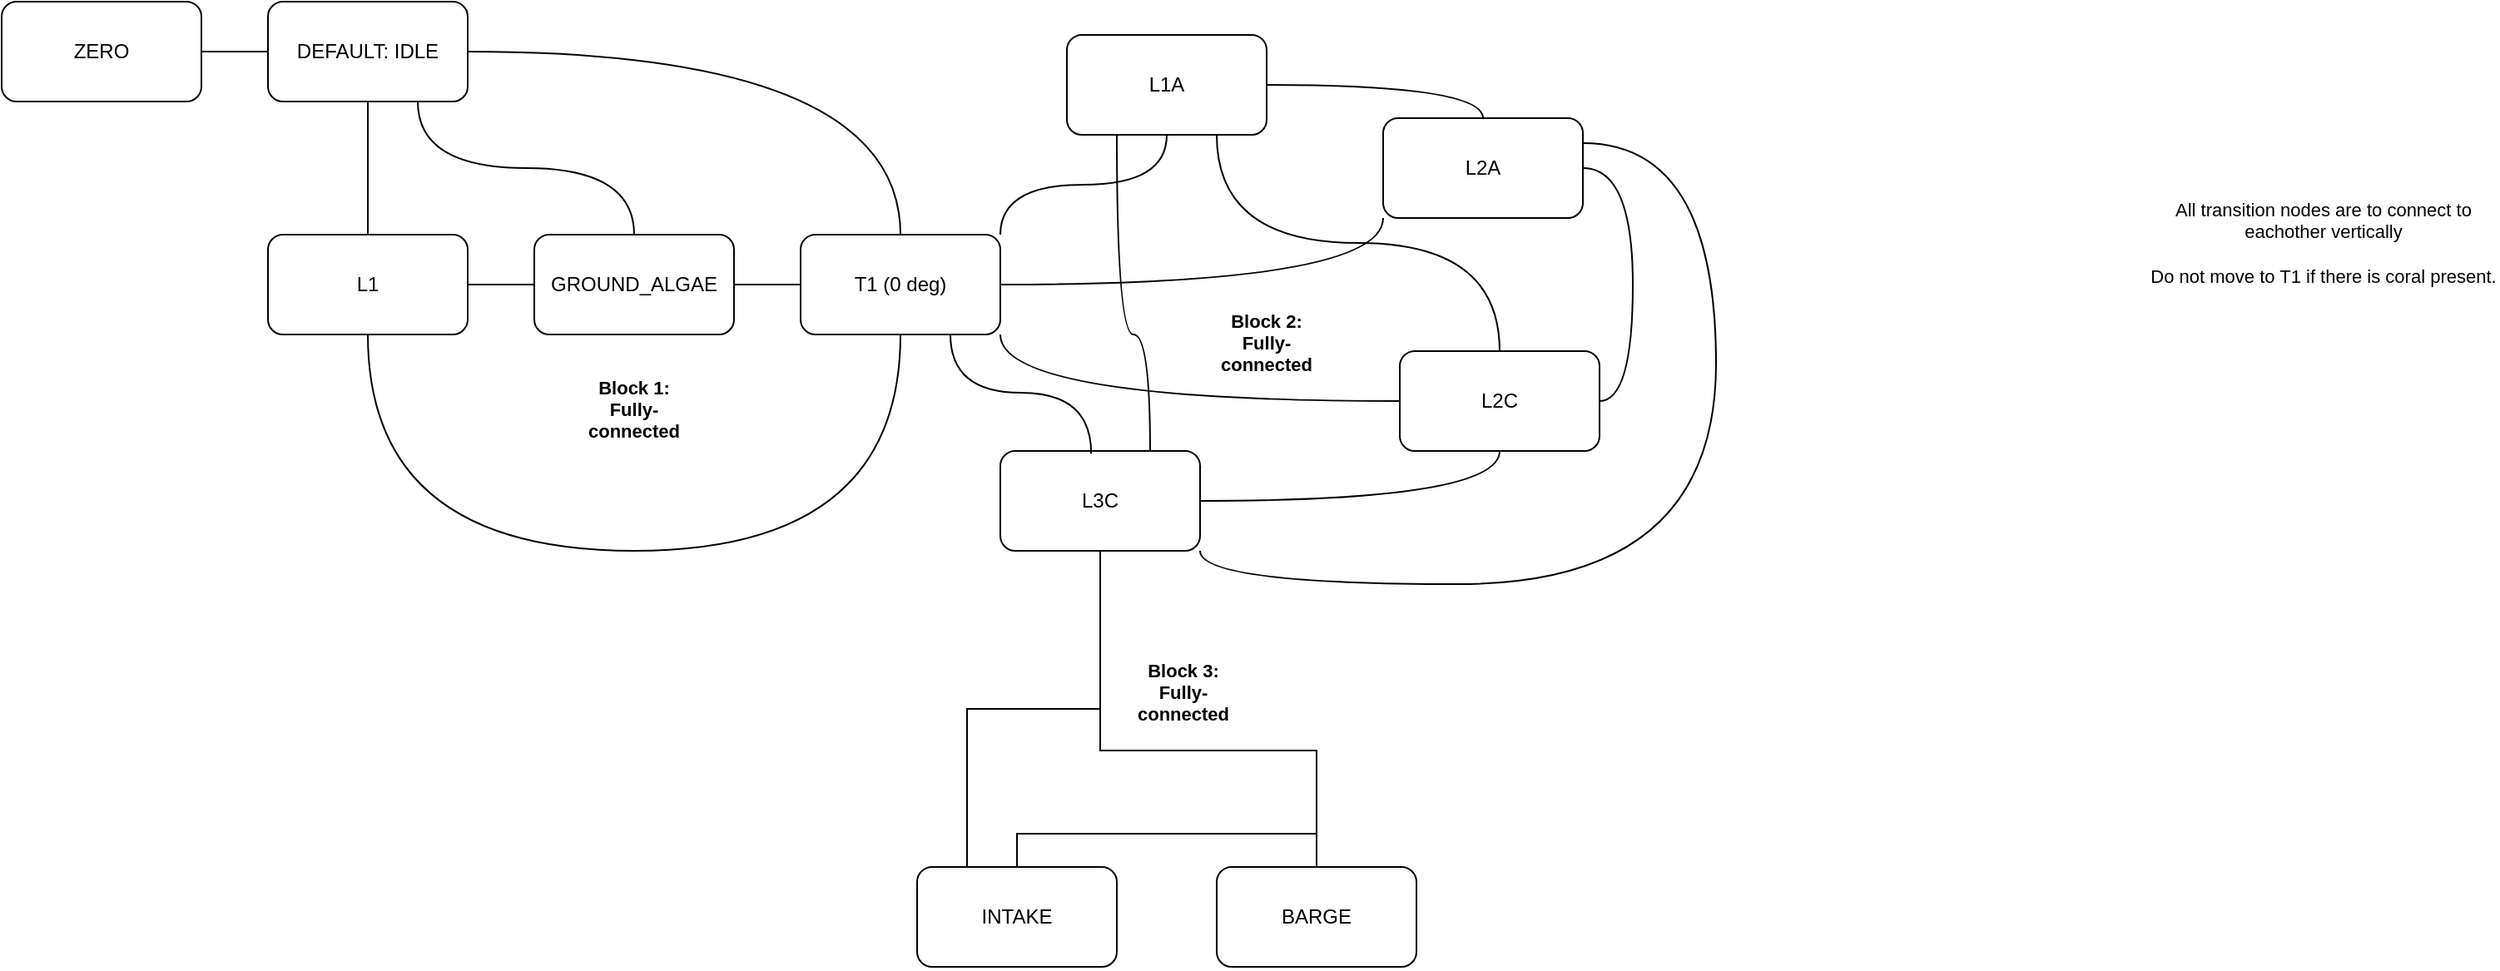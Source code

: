 <mxfile version="26.1.1">
  <diagram name="Page-1" id="9askmqCc3vtXR9fJzsnG">
    <mxGraphModel dx="816" dy="598" grid="1" gridSize="10" guides="1" tooltips="1" connect="1" arrows="1" fold="1" page="1" pageScale="1" pageWidth="1700" pageHeight="1100" math="0" shadow="0">
      <root>
        <mxCell id="0" />
        <mxCell id="1" parent="0" />
        <mxCell id="aKWXB8N21FQL_baii1oH-1" style="edgeStyle=orthogonalEdgeStyle;rounded=0;orthogonalLoop=1;jettySize=auto;html=1;exitX=0.5;exitY=1;exitDx=0;exitDy=0;entryX=0.5;entryY=0;entryDx=0;entryDy=0;endArrow=none;startFill=0;" edge="1" parent="1" source="4MImLhvEphkxSikirKIt-1" target="4MImLhvEphkxSikirKIt-2">
          <mxGeometry relative="1" as="geometry" />
        </mxCell>
        <mxCell id="aKWXB8N21FQL_baii1oH-71" style="edgeStyle=orthogonalEdgeStyle;shape=connector;curved=1;rounded=0;orthogonalLoop=1;jettySize=auto;html=1;exitX=0.75;exitY=1;exitDx=0;exitDy=0;entryX=0.5;entryY=0;entryDx=0;entryDy=0;strokeColor=default;align=center;verticalAlign=middle;fontFamily=Helvetica;fontSize=11;fontColor=default;labelBackgroundColor=default;startFill=0;endArrow=none;" edge="1" parent="1" source="4MImLhvEphkxSikirKIt-1" target="4MImLhvEphkxSikirKIt-35">
          <mxGeometry relative="1" as="geometry" />
        </mxCell>
        <mxCell id="aKWXB8N21FQL_baii1oH-73" style="edgeStyle=orthogonalEdgeStyle;shape=connector;curved=1;rounded=0;orthogonalLoop=1;jettySize=auto;html=1;exitX=1;exitY=0.5;exitDx=0;exitDy=0;entryX=0.5;entryY=0;entryDx=0;entryDy=0;strokeColor=default;align=center;verticalAlign=middle;fontFamily=Helvetica;fontSize=11;fontColor=default;labelBackgroundColor=default;startFill=0;endArrow=none;" edge="1" parent="1" source="4MImLhvEphkxSikirKIt-1" target="4MImLhvEphkxSikirKIt-8">
          <mxGeometry relative="1" as="geometry" />
        </mxCell>
        <mxCell id="4MImLhvEphkxSikirKIt-1" value="DEFAULT: IDLE" style="rounded=1;whiteSpace=wrap;html=1;" parent="1" vertex="1">
          <mxGeometry x="200" y="40" width="120" height="60" as="geometry" />
        </mxCell>
        <mxCell id="aKWXB8N21FQL_baii1oH-65" style="edgeStyle=orthogonalEdgeStyle;shape=connector;curved=1;rounded=0;orthogonalLoop=1;jettySize=auto;html=1;exitX=0.5;exitY=1;exitDx=0;exitDy=0;strokeColor=default;align=center;verticalAlign=middle;fontFamily=Helvetica;fontSize=11;fontColor=default;labelBackgroundColor=default;startFill=0;endArrow=none;" edge="1" parent="1" source="4MImLhvEphkxSikirKIt-5" target="4MImLhvEphkxSikirKIt-6">
          <mxGeometry relative="1" as="geometry" />
        </mxCell>
        <mxCell id="4MImLhvEphkxSikirKIt-5" value="L2C" style="rounded=1;whiteSpace=wrap;html=1;" parent="1" vertex="1">
          <mxGeometry x="880" y="250" width="120" height="60" as="geometry" />
        </mxCell>
        <mxCell id="aKWXB8N21FQL_baii1oH-35" style="edgeStyle=orthogonalEdgeStyle;shape=connector;rounded=0;orthogonalLoop=1;jettySize=auto;html=1;exitX=0.5;exitY=1;exitDx=0;exitDy=0;entryX=0.5;entryY=1;entryDx=0;entryDy=0;strokeColor=default;align=center;verticalAlign=middle;fontFamily=Helvetica;fontSize=11;fontColor=default;labelBackgroundColor=default;startFill=0;endArrow=none;" edge="1" parent="1" source="4MImLhvEphkxSikirKIt-6" target="aKWXB8N21FQL_baii1oH-34">
          <mxGeometry relative="1" as="geometry">
            <Array as="points">
              <mxPoint x="740" y="490" />
              <mxPoint x="870" y="490" />
            </Array>
          </mxGeometry>
        </mxCell>
        <mxCell id="4MImLhvEphkxSikirKIt-6" value="L3C" style="rounded=1;whiteSpace=wrap;html=1;" parent="1" vertex="1">
          <mxGeometry x="640" y="310" width="120" height="60" as="geometry" />
        </mxCell>
        <mxCell id="aKWXB8N21FQL_baii1oH-68" style="edgeStyle=orthogonalEdgeStyle;shape=connector;curved=1;rounded=0;orthogonalLoop=1;jettySize=auto;html=1;exitX=0.5;exitY=1;exitDx=0;exitDy=0;entryX=0.5;entryY=1;entryDx=0;entryDy=0;strokeColor=default;align=center;verticalAlign=middle;fontFamily=Helvetica;fontSize=11;fontColor=default;labelBackgroundColor=default;startFill=0;endArrow=none;" edge="1" parent="1" source="4MImLhvEphkxSikirKIt-2" target="4MImLhvEphkxSikirKIt-8">
          <mxGeometry relative="1" as="geometry">
            <Array as="points">
              <mxPoint x="260" y="370" />
              <mxPoint x="580" y="370" />
            </Array>
          </mxGeometry>
        </mxCell>
        <mxCell id="aKWXB8N21FQL_baii1oH-69" style="edgeStyle=orthogonalEdgeStyle;shape=connector;curved=1;rounded=0;orthogonalLoop=1;jettySize=auto;html=1;exitX=1;exitY=0.5;exitDx=0;exitDy=0;strokeColor=default;align=center;verticalAlign=middle;fontFamily=Helvetica;fontSize=11;fontColor=default;labelBackgroundColor=default;startFill=0;endArrow=none;" edge="1" parent="1" source="4MImLhvEphkxSikirKIt-2" target="4MImLhvEphkxSikirKIt-35">
          <mxGeometry relative="1" as="geometry" />
        </mxCell>
        <mxCell id="4MImLhvEphkxSikirKIt-2" value="L1" style="rounded=1;whiteSpace=wrap;html=1;" parent="1" vertex="1">
          <mxGeometry x="200" y="180" width="120" height="60" as="geometry" />
        </mxCell>
        <mxCell id="aKWXB8N21FQL_baii1oH-53" style="edgeStyle=orthogonalEdgeStyle;shape=connector;curved=1;rounded=0;orthogonalLoop=1;jettySize=auto;html=1;exitX=1;exitY=1;exitDx=0;exitDy=0;entryX=0;entryY=0.5;entryDx=0;entryDy=0;strokeColor=default;align=center;verticalAlign=middle;fontFamily=Helvetica;fontSize=11;fontColor=default;labelBackgroundColor=default;startFill=0;endArrow=none;" edge="1" parent="1" source="4MImLhvEphkxSikirKIt-8" target="4MImLhvEphkxSikirKIt-5">
          <mxGeometry relative="1" as="geometry" />
        </mxCell>
        <mxCell id="aKWXB8N21FQL_baii1oH-54" style="edgeStyle=orthogonalEdgeStyle;shape=connector;curved=1;rounded=0;orthogonalLoop=1;jettySize=auto;html=1;exitX=1;exitY=0.5;exitDx=0;exitDy=0;entryX=0;entryY=1;entryDx=0;entryDy=0;strokeColor=default;align=center;verticalAlign=middle;fontFamily=Helvetica;fontSize=11;fontColor=default;labelBackgroundColor=default;startFill=0;endArrow=none;" edge="1" parent="1" source="4MImLhvEphkxSikirKIt-8" target="4MImLhvEphkxSikirKIt-33">
          <mxGeometry relative="1" as="geometry" />
        </mxCell>
        <mxCell id="aKWXB8N21FQL_baii1oH-55" style="edgeStyle=orthogonalEdgeStyle;shape=connector;curved=1;rounded=0;orthogonalLoop=1;jettySize=auto;html=1;exitX=1;exitY=0;exitDx=0;exitDy=0;entryX=0.5;entryY=1;entryDx=0;entryDy=0;strokeColor=default;align=center;verticalAlign=middle;fontFamily=Helvetica;fontSize=11;fontColor=default;labelBackgroundColor=default;startFill=0;endArrow=none;" edge="1" parent="1" source="4MImLhvEphkxSikirKIt-8" target="aKWXB8N21FQL_baii1oH-38">
          <mxGeometry relative="1" as="geometry" />
        </mxCell>
        <mxCell id="4MImLhvEphkxSikirKIt-8" value="T1 (0 deg)" style="rounded=1;whiteSpace=wrap;html=1;" parent="1" vertex="1">
          <mxGeometry x="520" y="180" width="120" height="60" as="geometry" />
        </mxCell>
        <mxCell id="aKWXB8N21FQL_baii1oH-36" style="edgeStyle=orthogonalEdgeStyle;shape=connector;rounded=0;orthogonalLoop=1;jettySize=auto;html=1;exitX=0.5;exitY=0;exitDx=0;exitDy=0;entryX=0.5;entryY=0;entryDx=0;entryDy=0;strokeColor=default;align=center;verticalAlign=middle;fontFamily=Helvetica;fontSize=11;fontColor=default;labelBackgroundColor=default;startFill=0;endArrow=none;" edge="1" parent="1" source="4MImLhvEphkxSikirKIt-28" target="aKWXB8N21FQL_baii1oH-34">
          <mxGeometry relative="1" as="geometry" />
        </mxCell>
        <mxCell id="aKWXB8N21FQL_baii1oH-37" style="edgeStyle=orthogonalEdgeStyle;shape=connector;rounded=0;orthogonalLoop=1;jettySize=auto;html=1;exitX=0.25;exitY=0;exitDx=0;exitDy=0;entryX=0.5;entryY=1;entryDx=0;entryDy=0;strokeColor=default;align=center;verticalAlign=middle;fontFamily=Helvetica;fontSize=11;fontColor=default;labelBackgroundColor=default;startFill=0;endArrow=none;" edge="1" parent="1" source="4MImLhvEphkxSikirKIt-28" target="4MImLhvEphkxSikirKIt-6">
          <mxGeometry relative="1" as="geometry" />
        </mxCell>
        <mxCell id="4MImLhvEphkxSikirKIt-28" value="INTAKE" style="rounded=1;whiteSpace=wrap;html=1;" parent="1" vertex="1">
          <mxGeometry x="590" y="560" width="120" height="60" as="geometry" />
        </mxCell>
        <mxCell id="aKWXB8N21FQL_baii1oH-62" style="edgeStyle=orthogonalEdgeStyle;shape=connector;curved=1;rounded=0;orthogonalLoop=1;jettySize=auto;html=1;exitX=1;exitY=0.5;exitDx=0;exitDy=0;entryX=1;entryY=0.5;entryDx=0;entryDy=0;strokeColor=default;align=center;verticalAlign=middle;fontFamily=Helvetica;fontSize=11;fontColor=default;labelBackgroundColor=default;startFill=0;endArrow=none;" edge="1" parent="1" source="4MImLhvEphkxSikirKIt-33" target="4MImLhvEphkxSikirKIt-5">
          <mxGeometry relative="1" as="geometry" />
        </mxCell>
        <mxCell id="aKWXB8N21FQL_baii1oH-64" style="edgeStyle=orthogonalEdgeStyle;shape=connector;curved=1;rounded=0;orthogonalLoop=1;jettySize=auto;html=1;exitX=1;exitY=0.25;exitDx=0;exitDy=0;entryX=1;entryY=1;entryDx=0;entryDy=0;strokeColor=default;align=center;verticalAlign=middle;fontFamily=Helvetica;fontSize=11;fontColor=default;labelBackgroundColor=default;startFill=0;endArrow=none;" edge="1" parent="1" source="4MImLhvEphkxSikirKIt-33" target="4MImLhvEphkxSikirKIt-6">
          <mxGeometry relative="1" as="geometry">
            <Array as="points">
              <mxPoint x="1070" y="125" />
              <mxPoint x="1070" y="390" />
              <mxPoint x="760" y="390" />
            </Array>
          </mxGeometry>
        </mxCell>
        <mxCell id="4MImLhvEphkxSikirKIt-33" value="L2A" style="rounded=1;whiteSpace=wrap;html=1;" parent="1" vertex="1">
          <mxGeometry x="870" y="110" width="120" height="60" as="geometry" />
        </mxCell>
        <mxCell id="aKWXB8N21FQL_baii1oH-70" style="edgeStyle=orthogonalEdgeStyle;shape=connector;curved=1;rounded=0;orthogonalLoop=1;jettySize=auto;html=1;exitX=1;exitY=0.5;exitDx=0;exitDy=0;strokeColor=default;align=center;verticalAlign=middle;fontFamily=Helvetica;fontSize=11;fontColor=default;labelBackgroundColor=default;startFill=0;endArrow=none;" edge="1" parent="1" source="4MImLhvEphkxSikirKIt-35" target="4MImLhvEphkxSikirKIt-8">
          <mxGeometry relative="1" as="geometry" />
        </mxCell>
        <mxCell id="4MImLhvEphkxSikirKIt-35" value="GROUND_ALGAE" style="rounded=1;whiteSpace=wrap;html=1;" parent="1" vertex="1">
          <mxGeometry x="360" y="180" width="120" height="60" as="geometry" />
        </mxCell>
        <mxCell id="aKWXB8N21FQL_baii1oH-4" value="All transition nodes are to connect to eachother vertically&lt;div&gt;&lt;br&gt;&lt;/div&gt;&lt;div&gt;Do not move to T1 if there is coral present.&lt;/div&gt;" style="text;html=1;align=center;verticalAlign=middle;whiteSpace=wrap;rounded=0;fontFamily=Helvetica;fontSize=11;fontColor=default;labelBackgroundColor=default;" vertex="1" parent="1">
          <mxGeometry x="1330" y="170" width="210" height="30" as="geometry" />
        </mxCell>
        <mxCell id="aKWXB8N21FQL_baii1oH-72" style="edgeStyle=orthogonalEdgeStyle;shape=connector;curved=1;rounded=0;orthogonalLoop=1;jettySize=auto;html=1;exitX=1;exitY=0.5;exitDx=0;exitDy=0;entryX=0;entryY=0.5;entryDx=0;entryDy=0;strokeColor=default;align=center;verticalAlign=middle;fontFamily=Helvetica;fontSize=11;fontColor=default;labelBackgroundColor=default;startFill=0;endArrow=none;" edge="1" parent="1" source="aKWXB8N21FQL_baii1oH-22" target="4MImLhvEphkxSikirKIt-1">
          <mxGeometry relative="1" as="geometry" />
        </mxCell>
        <mxCell id="aKWXB8N21FQL_baii1oH-22" value="ZERO" style="rounded=1;whiteSpace=wrap;html=1;" vertex="1" parent="1">
          <mxGeometry x="40" y="40" width="120" height="60" as="geometry" />
        </mxCell>
        <mxCell id="aKWXB8N21FQL_baii1oH-34" value="BARGE" style="rounded=1;whiteSpace=wrap;html=1;" vertex="1" parent="1">
          <mxGeometry x="770" y="560" width="120" height="60" as="geometry" />
        </mxCell>
        <mxCell id="aKWXB8N21FQL_baii1oH-58" style="edgeStyle=orthogonalEdgeStyle;shape=connector;curved=1;rounded=0;orthogonalLoop=1;jettySize=auto;html=1;exitX=1;exitY=0.5;exitDx=0;exitDy=0;entryX=0.5;entryY=0;entryDx=0;entryDy=0;strokeColor=default;align=center;verticalAlign=middle;fontFamily=Helvetica;fontSize=11;fontColor=default;labelBackgroundColor=default;startFill=0;endArrow=none;" edge="1" parent="1" source="aKWXB8N21FQL_baii1oH-38" target="4MImLhvEphkxSikirKIt-33">
          <mxGeometry relative="1" as="geometry" />
        </mxCell>
        <mxCell id="aKWXB8N21FQL_baii1oH-59" style="edgeStyle=orthogonalEdgeStyle;shape=connector;curved=1;rounded=0;orthogonalLoop=1;jettySize=auto;html=1;exitX=0.75;exitY=1;exitDx=0;exitDy=0;entryX=0.5;entryY=0;entryDx=0;entryDy=0;strokeColor=default;align=center;verticalAlign=middle;fontFamily=Helvetica;fontSize=11;fontColor=default;labelBackgroundColor=default;startFill=0;endArrow=none;" edge="1" parent="1" source="aKWXB8N21FQL_baii1oH-38" target="4MImLhvEphkxSikirKIt-5">
          <mxGeometry relative="1" as="geometry" />
        </mxCell>
        <mxCell id="aKWXB8N21FQL_baii1oH-60" style="edgeStyle=orthogonalEdgeStyle;shape=connector;curved=1;rounded=0;orthogonalLoop=1;jettySize=auto;html=1;exitX=0.25;exitY=1;exitDx=0;exitDy=0;entryX=0.75;entryY=0;entryDx=0;entryDy=0;strokeColor=default;align=center;verticalAlign=middle;fontFamily=Helvetica;fontSize=11;fontColor=default;labelBackgroundColor=default;startFill=0;endArrow=none;" edge="1" parent="1" source="aKWXB8N21FQL_baii1oH-38" target="4MImLhvEphkxSikirKIt-6">
          <mxGeometry relative="1" as="geometry">
            <Array as="points">
              <mxPoint x="710" y="240" />
              <mxPoint x="730" y="240" />
            </Array>
          </mxGeometry>
        </mxCell>
        <mxCell id="aKWXB8N21FQL_baii1oH-38" value="L1A" style="rounded=1;whiteSpace=wrap;html=1;" vertex="1" parent="1">
          <mxGeometry x="680" y="60" width="120" height="60" as="geometry" />
        </mxCell>
        <mxCell id="aKWXB8N21FQL_baii1oH-52" style="edgeStyle=orthogonalEdgeStyle;shape=connector;curved=1;rounded=0;orthogonalLoop=1;jettySize=auto;html=1;exitX=0.75;exitY=1;exitDx=0;exitDy=0;entryX=0.455;entryY=0.028;entryDx=0;entryDy=0;entryPerimeter=0;strokeColor=default;align=center;verticalAlign=middle;fontFamily=Helvetica;fontSize=11;fontColor=default;labelBackgroundColor=default;startFill=0;endArrow=none;" edge="1" parent="1" source="4MImLhvEphkxSikirKIt-8" target="4MImLhvEphkxSikirKIt-6">
          <mxGeometry relative="1" as="geometry" />
        </mxCell>
        <mxCell id="aKWXB8N21FQL_baii1oH-66" value="&lt;b&gt;Block 2: Fully-connected&lt;/b&gt;" style="text;html=1;align=center;verticalAlign=middle;whiteSpace=wrap;rounded=0;fontFamily=Helvetica;fontSize=11;fontColor=default;labelBackgroundColor=default;" vertex="1" parent="1">
          <mxGeometry x="770" y="230" width="60" height="30" as="geometry" />
        </mxCell>
        <mxCell id="aKWXB8N21FQL_baii1oH-67" value="&lt;b&gt;Block 3: Fully-connected&lt;/b&gt;" style="text;html=1;align=center;verticalAlign=middle;whiteSpace=wrap;rounded=0;fontFamily=Helvetica;fontSize=11;fontColor=default;labelBackgroundColor=default;" vertex="1" parent="1">
          <mxGeometry x="720" y="440" width="60" height="30" as="geometry" />
        </mxCell>
        <mxCell id="aKWXB8N21FQL_baii1oH-74" value="&lt;b&gt;Block 1: Fully-connected&lt;/b&gt;" style="text;html=1;align=center;verticalAlign=middle;whiteSpace=wrap;rounded=0;fontFamily=Helvetica;fontSize=11;fontColor=default;labelBackgroundColor=default;" vertex="1" parent="1">
          <mxGeometry x="390" y="270" width="60" height="30" as="geometry" />
        </mxCell>
      </root>
    </mxGraphModel>
  </diagram>
</mxfile>
